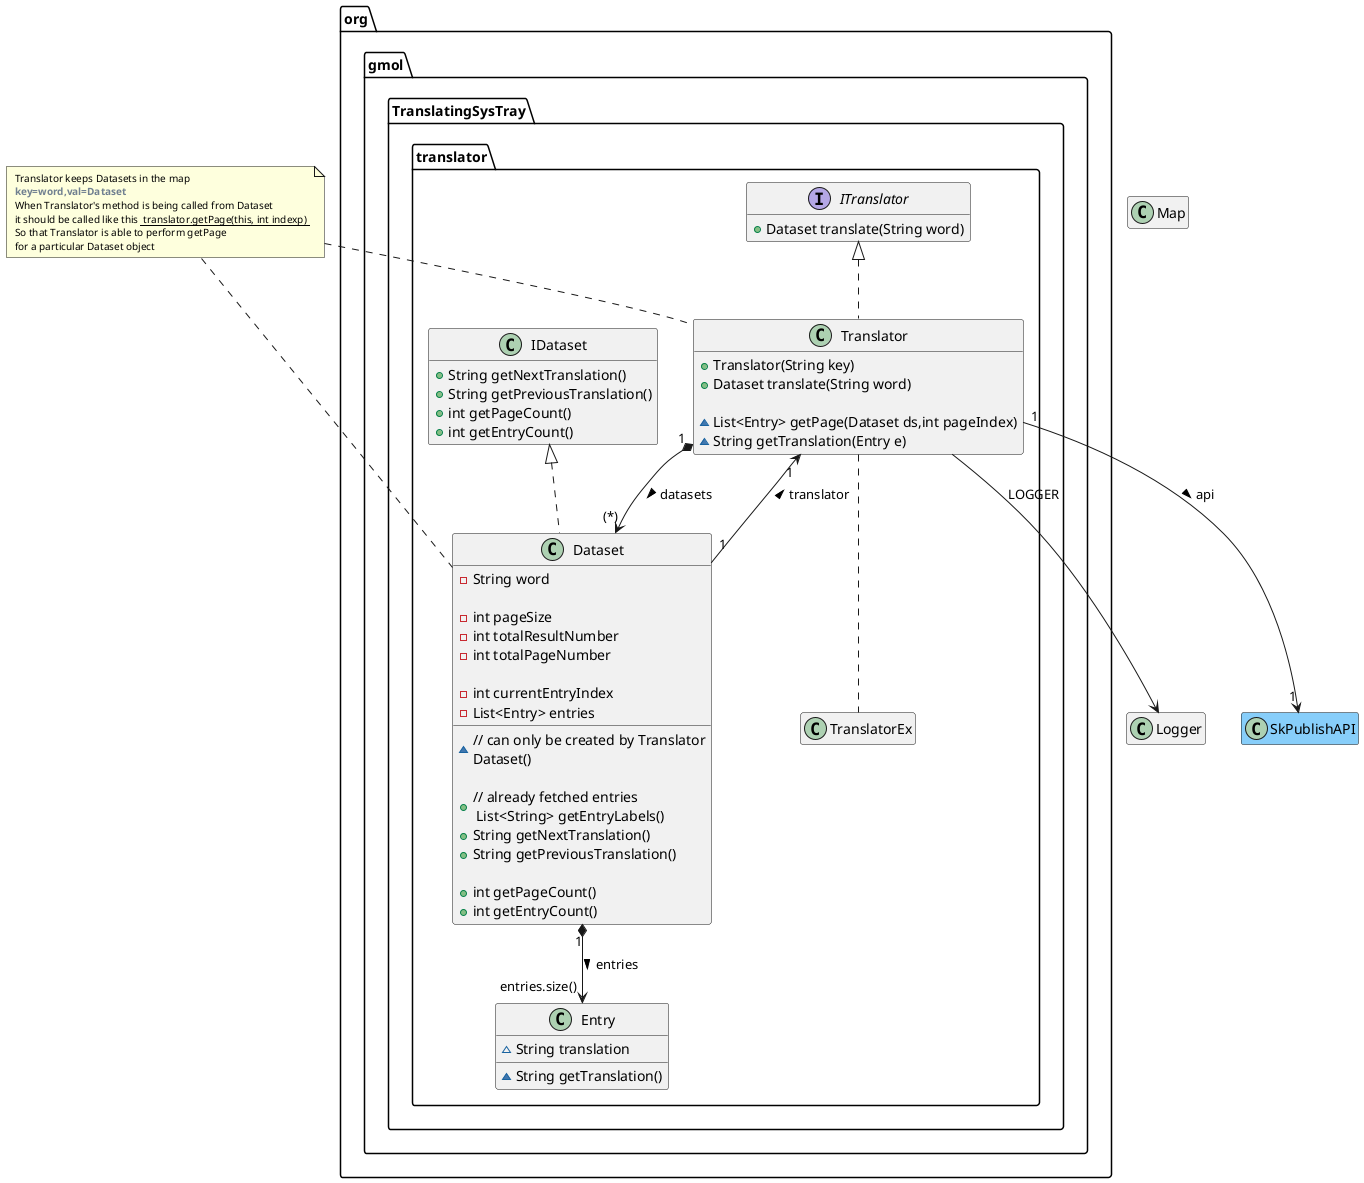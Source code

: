 @startuml

hide empty members

note as N1
<size:10> Translator keeps Datasets in the map
<size:10> <b><color:SlateGray >key=word,val=Dataset </color>
<size:10> When Translator's method is being called from Dataset
<size:10> it should be called like this <u> translator.getPage(this, int indexp) </u>
<size:10> So that Translator is able to perform getPage
<size:10> for a particular Dataset object </size>
end note

package org.gmol.TranslatingSysTray.translator {
    
    interface ITranslator {
        +Dataset translate(String word)
    }
    class Translator implements ITranslator {
    
        + Translator(String key)     
        
        + Dataset translate(String word)   

        ~ List<Entry> getPage(Dataset ds,int pageIndex)
        ~ String getTranslation(Entry e)
    }
    class IDataset {
		+ String getNextTranslation()
        + String getPreviousTranslation()        
   		+ int getPageCount()
        + int getEntryCount()        
    }
    class Dataset implements IDataset{
        - String word
        
        - int pageSize
        - int totalResultNumber
        - int totalPageNumber
        
        - int currentEntryIndex
        - List<Entry> entries
        ~ // can only be created by Translator\nDataset()
        
        + // already fetched entries\n List<String> getEntryLabels()       
        + String getNextTranslation()
        + String getPreviousTranslation()        

		+ int getPageCount()
        + int getEntryCount()        
    }
    class Entry {
        ~ String translation
        ~ String getTranslation()
    }
    class TranslatorEx {
    }
}
class Map {
}

class SkPublishAPI #LightSkyBlue {
}


Translator "1" *--> "(*)" Dataset : datasets >
N1 .. Dataset
N1 .. Translator 
Translator "1" <-- "1" Dataset : translator <
Translator "1" --> "1" SkPublishAPI : api >
Translator .. TranslatorEx
Translator --> Logger : LOGGER 
Dataset "1" *--> "entries.size()" Entry : entries >

@enduml
